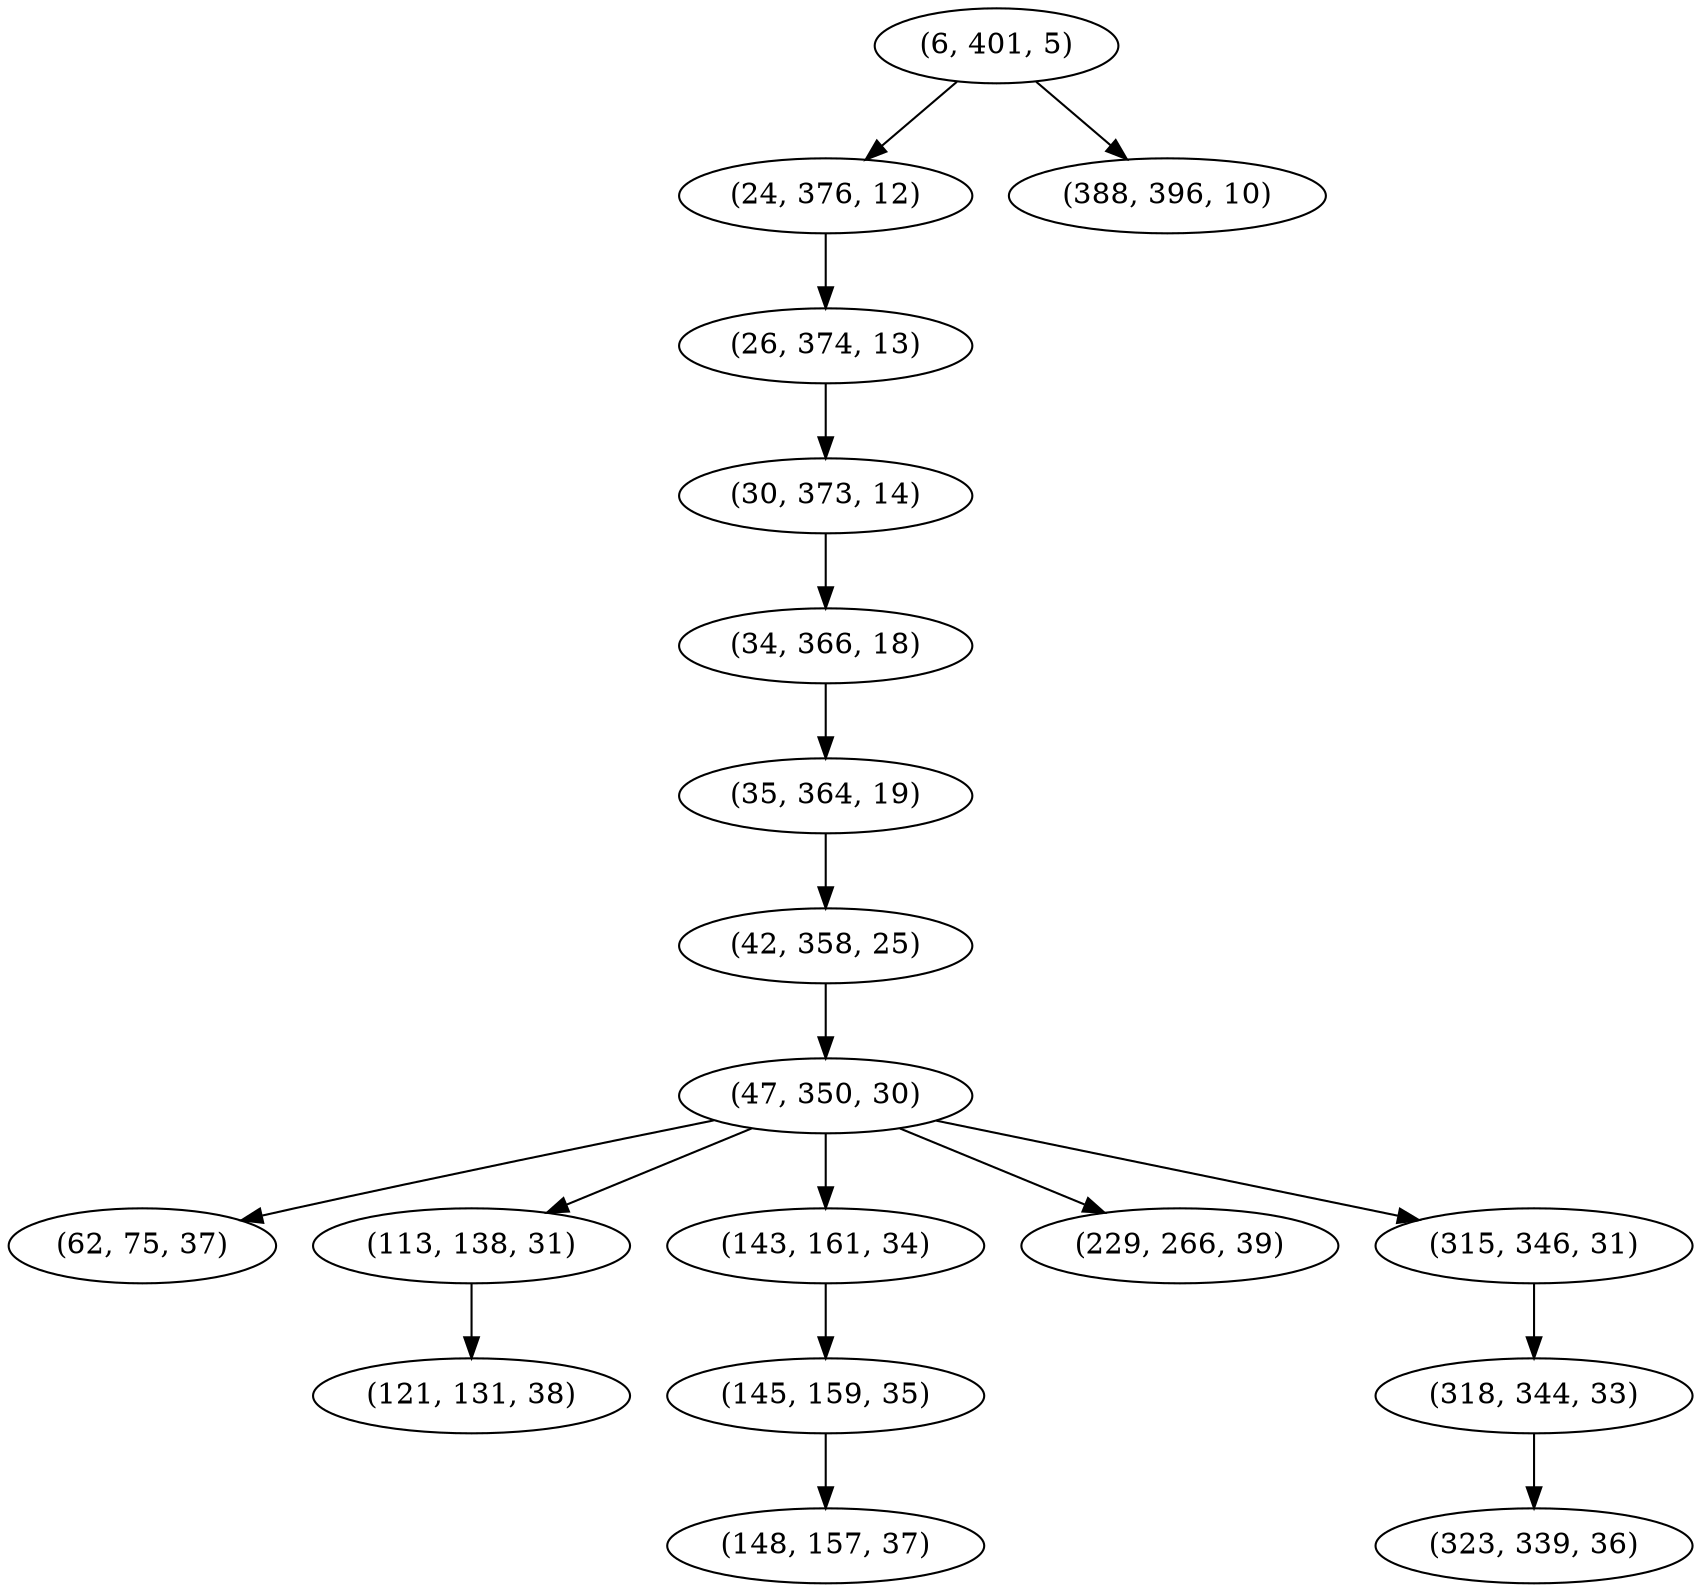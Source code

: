 digraph tree {
    "(6, 401, 5)";
    "(24, 376, 12)";
    "(26, 374, 13)";
    "(30, 373, 14)";
    "(34, 366, 18)";
    "(35, 364, 19)";
    "(42, 358, 25)";
    "(47, 350, 30)";
    "(62, 75, 37)";
    "(113, 138, 31)";
    "(121, 131, 38)";
    "(143, 161, 34)";
    "(145, 159, 35)";
    "(148, 157, 37)";
    "(229, 266, 39)";
    "(315, 346, 31)";
    "(318, 344, 33)";
    "(323, 339, 36)";
    "(388, 396, 10)";
    "(6, 401, 5)" -> "(24, 376, 12)";
    "(6, 401, 5)" -> "(388, 396, 10)";
    "(24, 376, 12)" -> "(26, 374, 13)";
    "(26, 374, 13)" -> "(30, 373, 14)";
    "(30, 373, 14)" -> "(34, 366, 18)";
    "(34, 366, 18)" -> "(35, 364, 19)";
    "(35, 364, 19)" -> "(42, 358, 25)";
    "(42, 358, 25)" -> "(47, 350, 30)";
    "(47, 350, 30)" -> "(62, 75, 37)";
    "(47, 350, 30)" -> "(113, 138, 31)";
    "(47, 350, 30)" -> "(143, 161, 34)";
    "(47, 350, 30)" -> "(229, 266, 39)";
    "(47, 350, 30)" -> "(315, 346, 31)";
    "(113, 138, 31)" -> "(121, 131, 38)";
    "(143, 161, 34)" -> "(145, 159, 35)";
    "(145, 159, 35)" -> "(148, 157, 37)";
    "(315, 346, 31)" -> "(318, 344, 33)";
    "(318, 344, 33)" -> "(323, 339, 36)";
}
